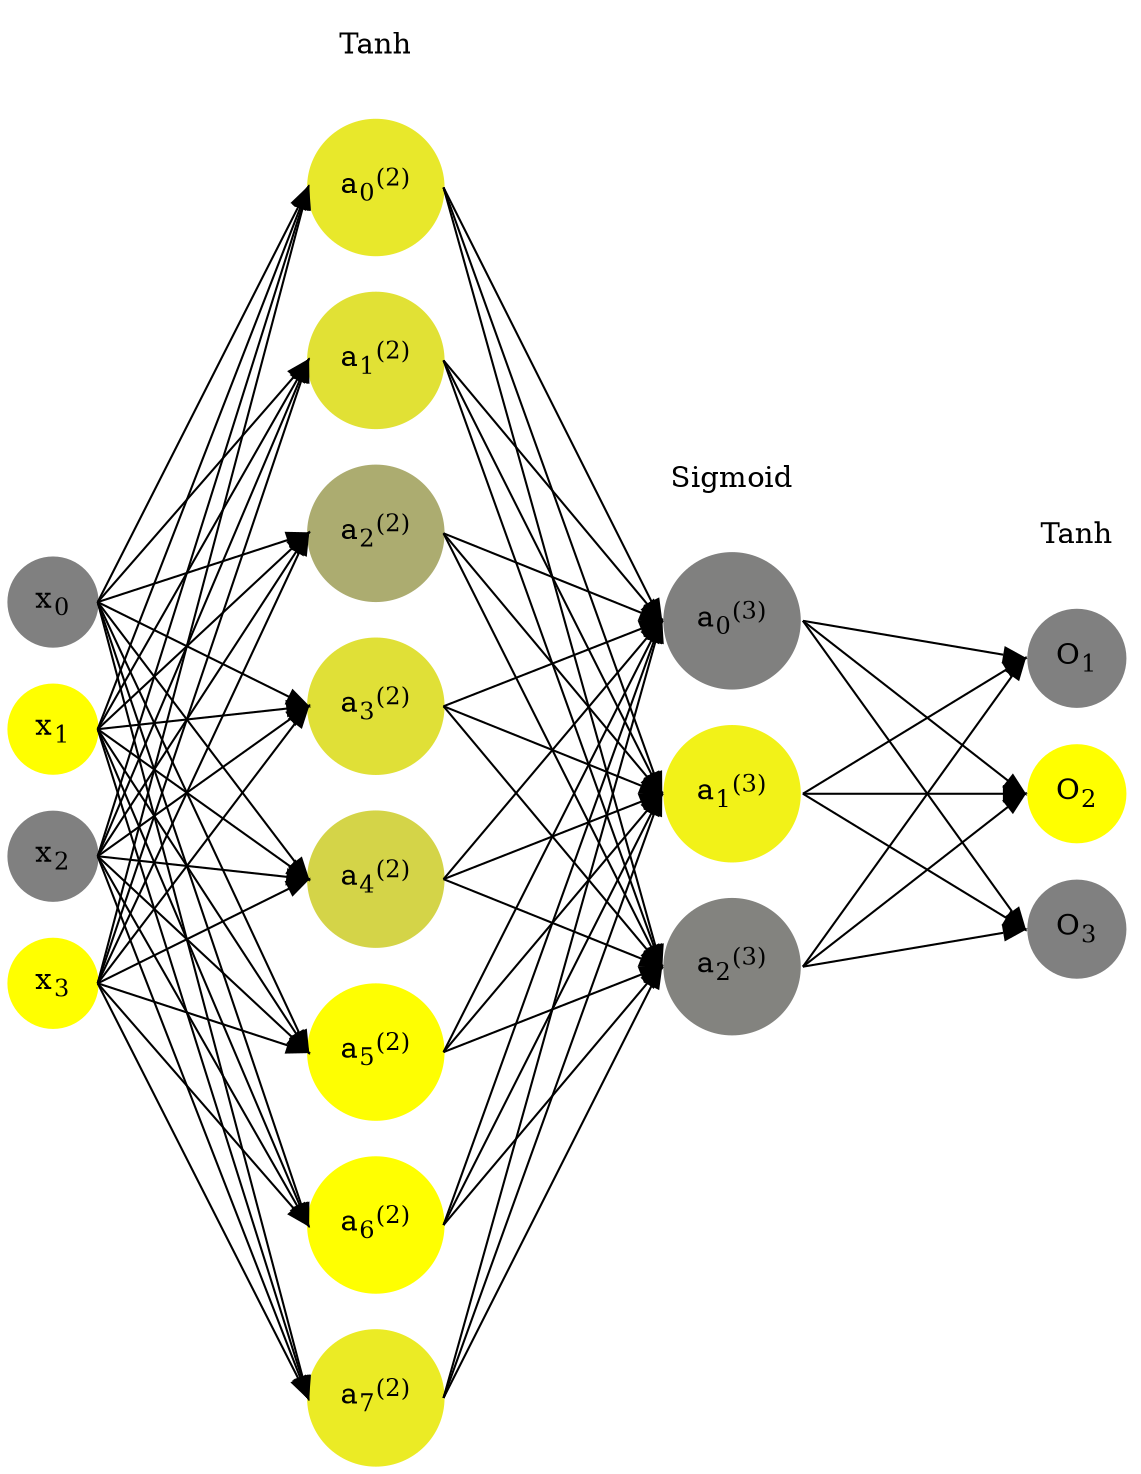 digraph G {
	rankdir = LR;
	splines=false;
	edge[style=invis];
	ranksep= 1.4;
	{
	node [shape=circle, color="0.1667, 0.0, 0.5", style=filled, fillcolor="0.1667, 0.0, 0.5"];
	x0 [label=<x<sub>0</sub>>];
	}
	{
	node [shape=circle, color="0.1667, 1.0, 1.0", style=filled, fillcolor="0.1667, 1.0, 1.0"];
	x1 [label=<x<sub>1</sub>>];
	}
	{
	node [shape=circle, color="0.1667, 0.0, 0.5", style=filled, fillcolor="0.1667, 0.0, 0.5"];
	x2 [label=<x<sub>2</sub>>];
	}
	{
	node [shape=circle, color="0.1667, 1.0, 1.0", style=filled, fillcolor="0.1667, 1.0, 1.0"];
	x3 [label=<x<sub>3</sub>>];
	}
	{
	node [shape=circle, color="0.1667, 0.812894, 0.906447", style=filled, fillcolor="0.1667, 0.812894, 0.906447"];
	a02 [label=<a<sub>0</sub><sup>(2)</sup>>];
	}
	{
	node [shape=circle, color="0.1667, 0.765136, 0.882568", style=filled, fillcolor="0.1667, 0.765136, 0.882568"];
	a12 [label=<a<sub>1</sub><sup>(2)</sup>>];
	}
	{
	node [shape=circle, color="0.1667, 0.345736, 0.672868", style=filled, fillcolor="0.1667, 0.345736, 0.672868"];
	a22 [label=<a<sub>2</sub><sup>(2)</sup>>];
	}
	{
	node [shape=circle, color="0.1667, 0.754981, 0.877490", style=filled, fillcolor="0.1667, 0.754981, 0.877490"];
	a32 [label=<a<sub>3</sub><sup>(2)</sup>>];
	}
	{
	node [shape=circle, color="0.1667, 0.660692, 0.830346", style=filled, fillcolor="0.1667, 0.660692, 0.830346"];
	a42 [label=<a<sub>4</sub><sup>(2)</sup>>];
	}
	{
	node [shape=circle, color="0.1667, 0.990158, 0.995079", style=filled, fillcolor="0.1667, 0.990158, 0.995079"];
	a52 [label=<a<sub>5</sub><sup>(2)</sup>>];
	}
	{
	node [shape=circle, color="0.1667, 0.993804, 0.996902", style=filled, fillcolor="0.1667, 0.993804, 0.996902"];
	a62 [label=<a<sub>6</sub><sup>(2)</sup>>];
	}
	{
	node [shape=circle, color="0.1667, 0.841172, 0.920586", style=filled, fillcolor="0.1667, 0.841172, 0.920586"];
	a72 [label=<a<sub>7</sub><sup>(2)</sup>>];
	}
	{
	node [shape=circle, color="0.1667, 0.007429, 0.503714", style=filled, fillcolor="0.1667, 0.007429, 0.503714"];
	a03 [label=<a<sub>0</sub><sup>(3)</sup>>];
	}
	{
	node [shape=circle, color="0.1667, 0.897914, 0.948957", style=filled, fillcolor="0.1667, 0.897914, 0.948957"];
	a13 [label=<a<sub>1</sub><sup>(3)</sup>>];
	}
	{
	node [shape=circle, color="0.1667, 0.029894, 0.514947", style=filled, fillcolor="0.1667, 0.029894, 0.514947"];
	a23 [label=<a<sub>2</sub><sup>(3)</sup>>];
	}
	{
	node [shape=circle, color="0.1667, 0.0, 0.5", style=filled, fillcolor="0.1667, 0.0, 0.5"];
	O1 [label=<O<sub>1</sub>>];
	}
	{
	node [shape=circle, color="0.1667, 1.0, 1.0", style=filled, fillcolor="0.1667, 1.0, 1.0"];
	O2 [label=<O<sub>2</sub>>];
	}
	{
	node [shape=circle, color="0.1667, 0.0, 0.5", style=filled, fillcolor="0.1667, 0.0, 0.5"];
	O3 [label=<O<sub>3</sub>>];
	}
	{
	rank=same;
	x0->x1->x2->x3;
	}
	{
	rank=same;
	a02->a12->a22->a32->a42->a52->a62->a72;
	}
	{
	rank=same;
	a03->a13->a23;
	}
	{
	rank=same;
	O1->O2->O3;
	}
	l1 [shape=plaintext,label="Tanh"];
	l1->a02;
	{rank=same; l1;a02};
	l2 [shape=plaintext,label="Sigmoid"];
	l2->a03;
	{rank=same; l2;a03};
	l3 [shape=plaintext,label="Tanh"];
	l3->O1;
	{rank=same; l3;O1};
edge[style=solid, tailport=e, headport=w];
	{x0;x1;x2;x3} -> {a02;a12;a22;a32;a42;a52;a62;a72};
	{a02;a12;a22;a32;a42;a52;a62;a72} -> {a03;a13;a23};
	{a03;a13;a23} -> {O1,O2,O3};
}